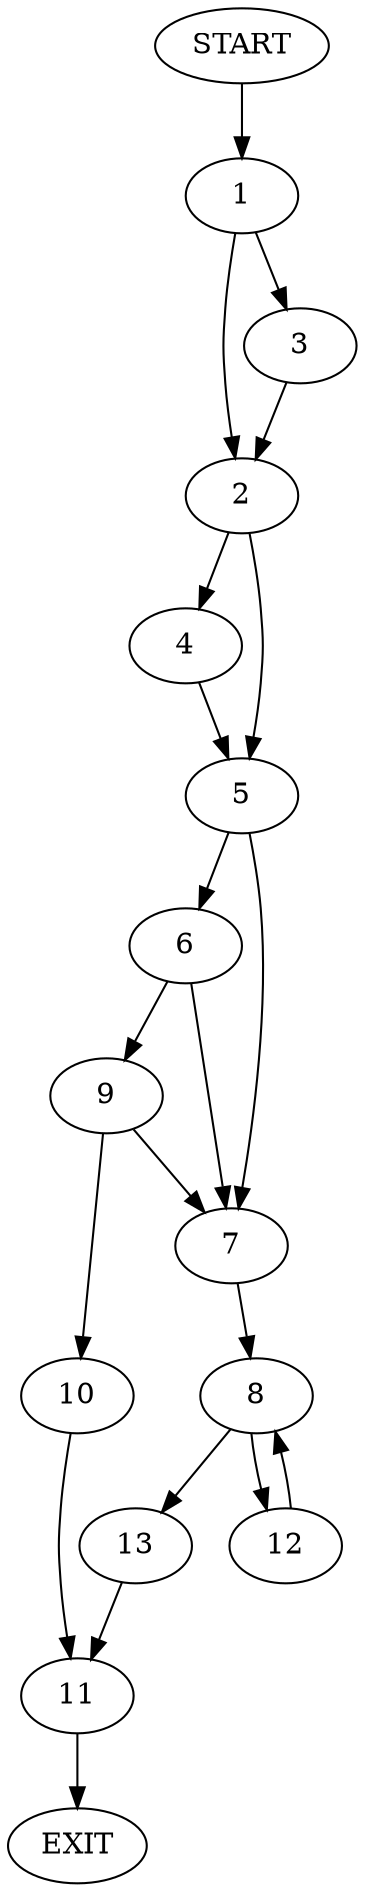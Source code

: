digraph {
0 [label="START"]
14 [label="EXIT"]
0 -> 1
1 -> 2
1 -> 3
3 -> 2
2 -> 4
2 -> 5
4 -> 5
5 -> 6
5 -> 7
7 -> 8
6 -> 7
6 -> 9
9 -> 10
9 -> 7
10 -> 11
8 -> 12
8 -> 13
13 -> 11
12 -> 8
11 -> 14
}
